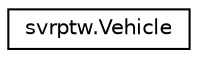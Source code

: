 digraph "Graphical Class Hierarchy"
{
  edge [fontname="Helvetica",fontsize="10",labelfontname="Helvetica",labelfontsize="10"];
  node [fontname="Helvetica",fontsize="10",shape=record];
  rankdir="LR";
  Node1 [label="svrptw.Vehicle",height=0.2,width=0.4,color="black", fillcolor="white", style="filled",URL="$classsvrptw_1_1_vehicle.html"];
}
